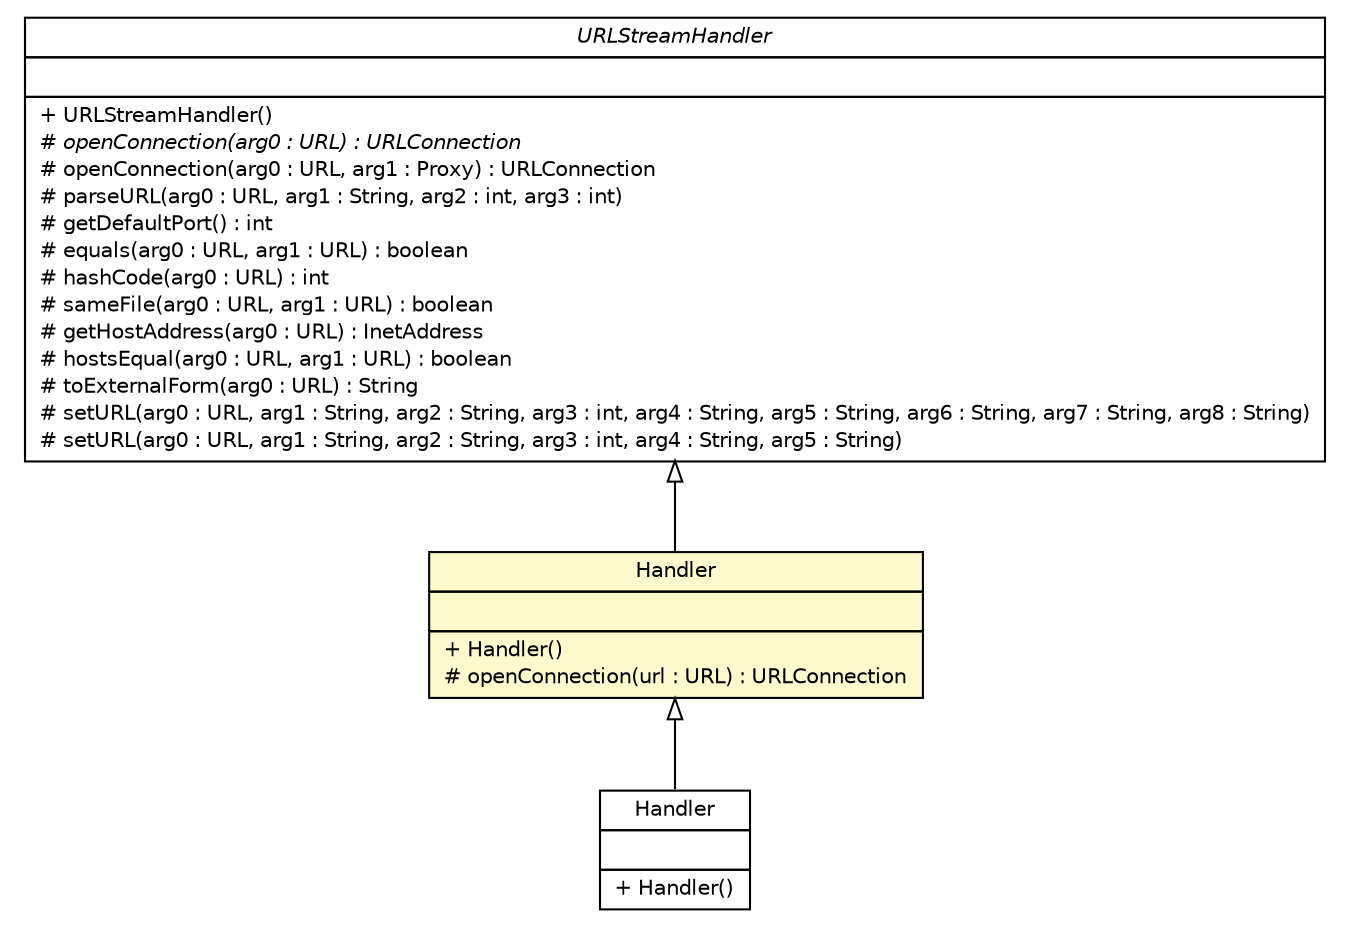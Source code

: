 #!/usr/local/bin/dot
#
# Class diagram 
# Generated by UMLGraph version R5_6 (http://www.umlgraph.org/)
#

digraph G {
	edge [fontname="Helvetica",fontsize=10,labelfontname="Helvetica",labelfontsize=10];
	node [fontname="Helvetica",fontsize=10,shape=plaintext];
	nodesep=0.25;
	ranksep=0.5;
	// sorcer.util.bdb.sdb.Handler
	c227005 [label=<<table title="sorcer.util.bdb.sdb.Handler" border="0" cellborder="1" cellspacing="0" cellpadding="2" port="p" bgcolor="lemonChiffon" href="./Handler.html">
		<tr><td><table border="0" cellspacing="0" cellpadding="1">
<tr><td align="center" balign="center"> Handler </td></tr>
		</table></td></tr>
		<tr><td><table border="0" cellspacing="0" cellpadding="1">
<tr><td align="left" balign="left">  </td></tr>
		</table></td></tr>
		<tr><td><table border="0" cellspacing="0" cellpadding="1">
<tr><td align="left" balign="left"> + Handler() </td></tr>
<tr><td align="left" balign="left"> # openConnection(url : URL) : URLConnection </td></tr>
		</table></td></tr>
		</table>>, URL="./Handler.html", fontname="Helvetica", fontcolor="black", fontsize=10.0];
	// sorcer.util.bdb.sos.Handler
	c227183 [label=<<table title="sorcer.util.bdb.sos.Handler" border="0" cellborder="1" cellspacing="0" cellpadding="2" port="p" href="../sos/Handler.html">
		<tr><td><table border="0" cellspacing="0" cellpadding="1">
<tr><td align="center" balign="center"> Handler </td></tr>
		</table></td></tr>
		<tr><td><table border="0" cellspacing="0" cellpadding="1">
<tr><td align="left" balign="left">  </td></tr>
		</table></td></tr>
		<tr><td><table border="0" cellspacing="0" cellpadding="1">
<tr><td align="left" balign="left"> + Handler() </td></tr>
		</table></td></tr>
		</table>>, URL="../sos/Handler.html", fontname="Helvetica", fontcolor="black", fontsize=10.0];
	//sorcer.util.bdb.sdb.Handler extends java.net.URLStreamHandler
	c227330:p -> c227005:p [dir=back,arrowtail=empty];
	//sorcer.util.bdb.sos.Handler extends sorcer.util.bdb.sdb.Handler
	c227005:p -> c227183:p [dir=back,arrowtail=empty];
	// java.net.URLStreamHandler
	c227330 [label=<<table title="java.net.URLStreamHandler" border="0" cellborder="1" cellspacing="0" cellpadding="2" port="p" href="http://docs.oracle.com/javase/7/docs/api/java/net/URLStreamHandler.html">
		<tr><td><table border="0" cellspacing="0" cellpadding="1">
<tr><td align="center" balign="center"><font face="Helvetica-Oblique"> URLStreamHandler </font></td></tr>
		</table></td></tr>
		<tr><td><table border="0" cellspacing="0" cellpadding="1">
<tr><td align="left" balign="left">  </td></tr>
		</table></td></tr>
		<tr><td><table border="0" cellspacing="0" cellpadding="1">
<tr><td align="left" balign="left"> + URLStreamHandler() </td></tr>
<tr><td align="left" balign="left"><font face="Helvetica-Oblique" point-size="10.0"> # openConnection(arg0 : URL) : URLConnection </font></td></tr>
<tr><td align="left" balign="left"> # openConnection(arg0 : URL, arg1 : Proxy) : URLConnection </td></tr>
<tr><td align="left" balign="left"> # parseURL(arg0 : URL, arg1 : String, arg2 : int, arg3 : int) </td></tr>
<tr><td align="left" balign="left"> # getDefaultPort() : int </td></tr>
<tr><td align="left" balign="left"> # equals(arg0 : URL, arg1 : URL) : boolean </td></tr>
<tr><td align="left" balign="left"> # hashCode(arg0 : URL) : int </td></tr>
<tr><td align="left" balign="left"> # sameFile(arg0 : URL, arg1 : URL) : boolean </td></tr>
<tr><td align="left" balign="left"> # getHostAddress(arg0 : URL) : InetAddress </td></tr>
<tr><td align="left" balign="left"> # hostsEqual(arg0 : URL, arg1 : URL) : boolean </td></tr>
<tr><td align="left" balign="left"> # toExternalForm(arg0 : URL) : String </td></tr>
<tr><td align="left" balign="left"> # setURL(arg0 : URL, arg1 : String, arg2 : String, arg3 : int, arg4 : String, arg5 : String, arg6 : String, arg7 : String, arg8 : String) </td></tr>
<tr><td align="left" balign="left"> # setURL(arg0 : URL, arg1 : String, arg2 : String, arg3 : int, arg4 : String, arg5 : String) </td></tr>
		</table></td></tr>
		</table>>, URL="http://docs.oracle.com/javase/7/docs/api/java/net/URLStreamHandler.html", fontname="Helvetica", fontcolor="black", fontsize=10.0];
}

